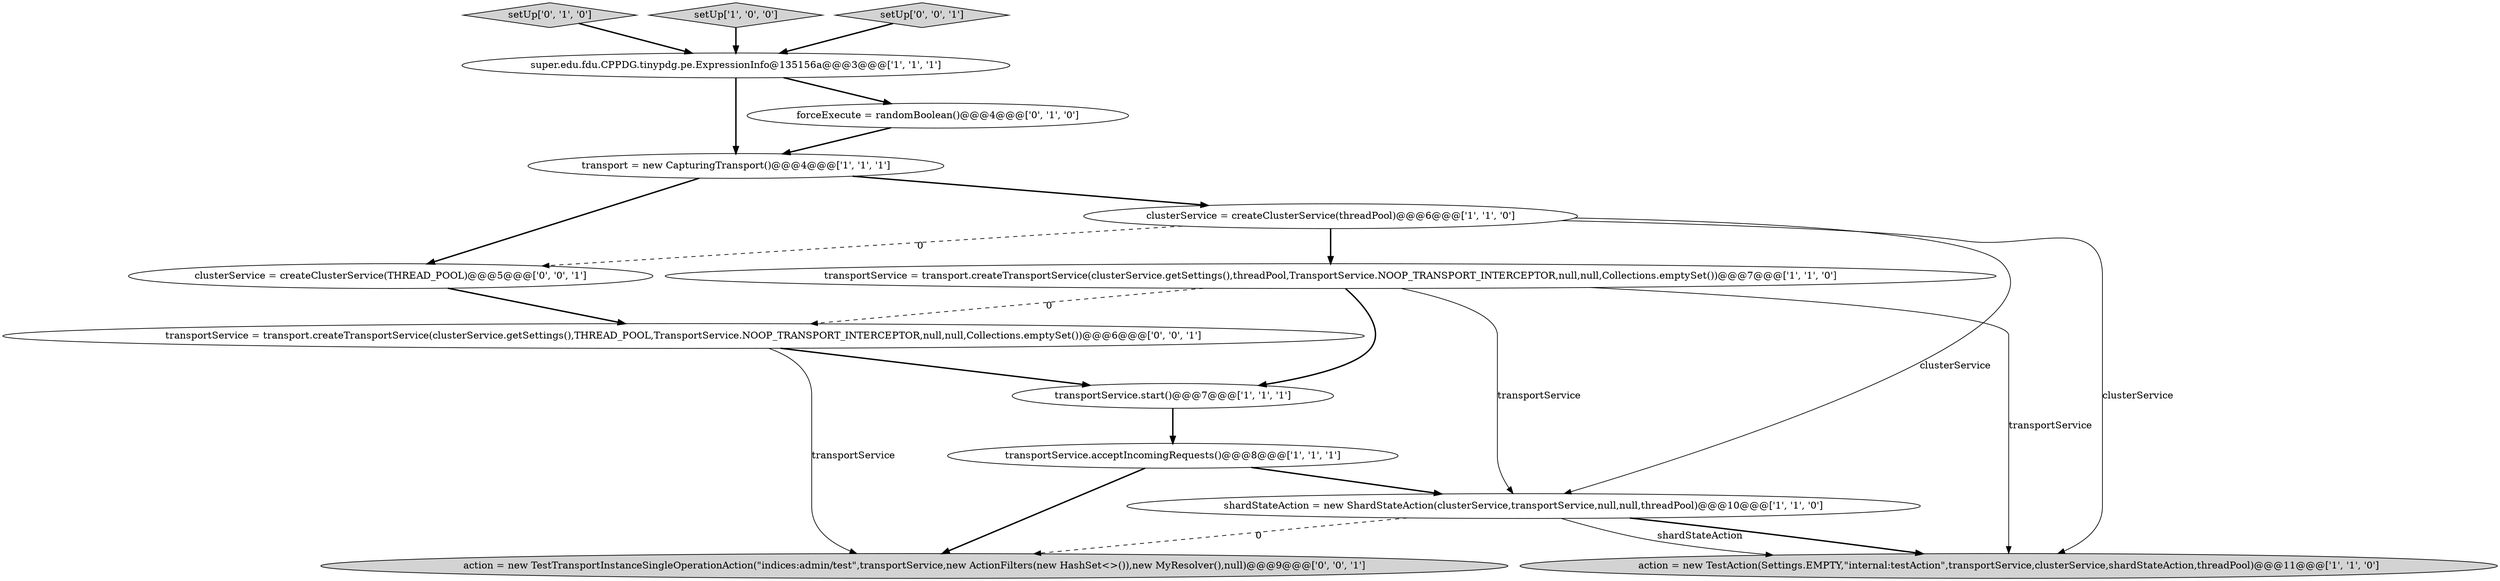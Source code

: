 digraph {
13 [style = filled, label = "clusterService = createClusterService(THREAD_POOL)@@@5@@@['0', '0', '1']", fillcolor = white, shape = ellipse image = "AAA0AAABBB3BBB"];
14 [style = filled, label = "action = new TestTransportInstanceSingleOperationAction(\"indices:admin/test\",transportService,new ActionFilters(new HashSet<>()),new MyResolver(),null)@@@9@@@['0', '0', '1']", fillcolor = lightgray, shape = ellipse image = "AAA0AAABBB3BBB"];
9 [style = filled, label = "setUp['0', '1', '0']", fillcolor = lightgray, shape = diamond image = "AAA0AAABBB2BBB"];
2 [style = filled, label = "setUp['1', '0', '0']", fillcolor = lightgray, shape = diamond image = "AAA0AAABBB1BBB"];
4 [style = filled, label = "transportService.start()@@@7@@@['1', '1', '1']", fillcolor = white, shape = ellipse image = "AAA0AAABBB1BBB"];
7 [style = filled, label = "super.edu.fdu.CPPDG.tinypdg.pe.ExpressionInfo@135156a@@@3@@@['1', '1', '1']", fillcolor = white, shape = ellipse image = "AAA0AAABBB1BBB"];
11 [style = filled, label = "transportService = transport.createTransportService(clusterService.getSettings(),THREAD_POOL,TransportService.NOOP_TRANSPORT_INTERCEPTOR,null,null,Collections.emptySet())@@@6@@@['0', '0', '1']", fillcolor = white, shape = ellipse image = "AAA0AAABBB3BBB"];
12 [style = filled, label = "setUp['0', '0', '1']", fillcolor = lightgray, shape = diamond image = "AAA0AAABBB3BBB"];
6 [style = filled, label = "action = new TestAction(Settings.EMPTY,\"internal:testAction\",transportService,clusterService,shardStateAction,threadPool)@@@11@@@['1', '1', '0']", fillcolor = lightgray, shape = ellipse image = "AAA0AAABBB1BBB"];
8 [style = filled, label = "transportService.acceptIncomingRequests()@@@8@@@['1', '1', '1']", fillcolor = white, shape = ellipse image = "AAA0AAABBB1BBB"];
3 [style = filled, label = "transport = new CapturingTransport()@@@4@@@['1', '1', '1']", fillcolor = white, shape = ellipse image = "AAA0AAABBB1BBB"];
1 [style = filled, label = "transportService = transport.createTransportService(clusterService.getSettings(),threadPool,TransportService.NOOP_TRANSPORT_INTERCEPTOR,null,null,Collections.emptySet())@@@7@@@['1', '1', '0']", fillcolor = white, shape = ellipse image = "AAA0AAABBB1BBB"];
5 [style = filled, label = "shardStateAction = new ShardStateAction(clusterService,transportService,null,null,threadPool)@@@10@@@['1', '1', '0']", fillcolor = white, shape = ellipse image = "AAA0AAABBB1BBB"];
10 [style = filled, label = "forceExecute = randomBoolean()@@@4@@@['0', '1', '0']", fillcolor = white, shape = ellipse image = "AAA1AAABBB2BBB"];
0 [style = filled, label = "clusterService = createClusterService(threadPool)@@@6@@@['1', '1', '0']", fillcolor = white, shape = ellipse image = "AAA0AAABBB1BBB"];
12->7 [style = bold, label=""];
8->14 [style = bold, label=""];
11->4 [style = bold, label=""];
1->11 [style = dashed, label="0"];
8->5 [style = bold, label=""];
5->14 [style = dashed, label="0"];
5->6 [style = solid, label="shardStateAction"];
7->10 [style = bold, label=""];
2->7 [style = bold, label=""];
4->8 [style = bold, label=""];
3->13 [style = bold, label=""];
0->1 [style = bold, label=""];
0->13 [style = dashed, label="0"];
10->3 [style = bold, label=""];
7->3 [style = bold, label=""];
13->11 [style = bold, label=""];
3->0 [style = bold, label=""];
1->6 [style = solid, label="transportService"];
1->4 [style = bold, label=""];
0->5 [style = solid, label="clusterService"];
0->6 [style = solid, label="clusterService"];
1->5 [style = solid, label="transportService"];
11->14 [style = solid, label="transportService"];
5->6 [style = bold, label=""];
9->7 [style = bold, label=""];
}
